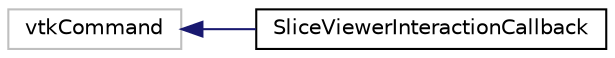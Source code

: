 digraph "Graphical Class Hierarchy"
{
  edge [fontname="Helvetica",fontsize="10",labelfontname="Helvetica",labelfontsize="10"];
  node [fontname="Helvetica",fontsize="10",shape=record];
  rankdir="LR";
  Node1 [label="vtkCommand",height=0.2,width=0.4,color="grey75", fillcolor="white", style="filled"];
  Node1 -> Node2 [dir="back",color="midnightblue",fontsize="10",style="solid",fontname="Helvetica"];
  Node2 [label="SliceViewerInteractionCallback",height=0.2,width=0.4,color="black", fillcolor="white", style="filled",URL="$class_slice_viewer_interaction_callback.html",tooltip="The SliceViewerInteractionCallback class: Class used to return mouse coordinates from 2D to 3D world..."];
}
